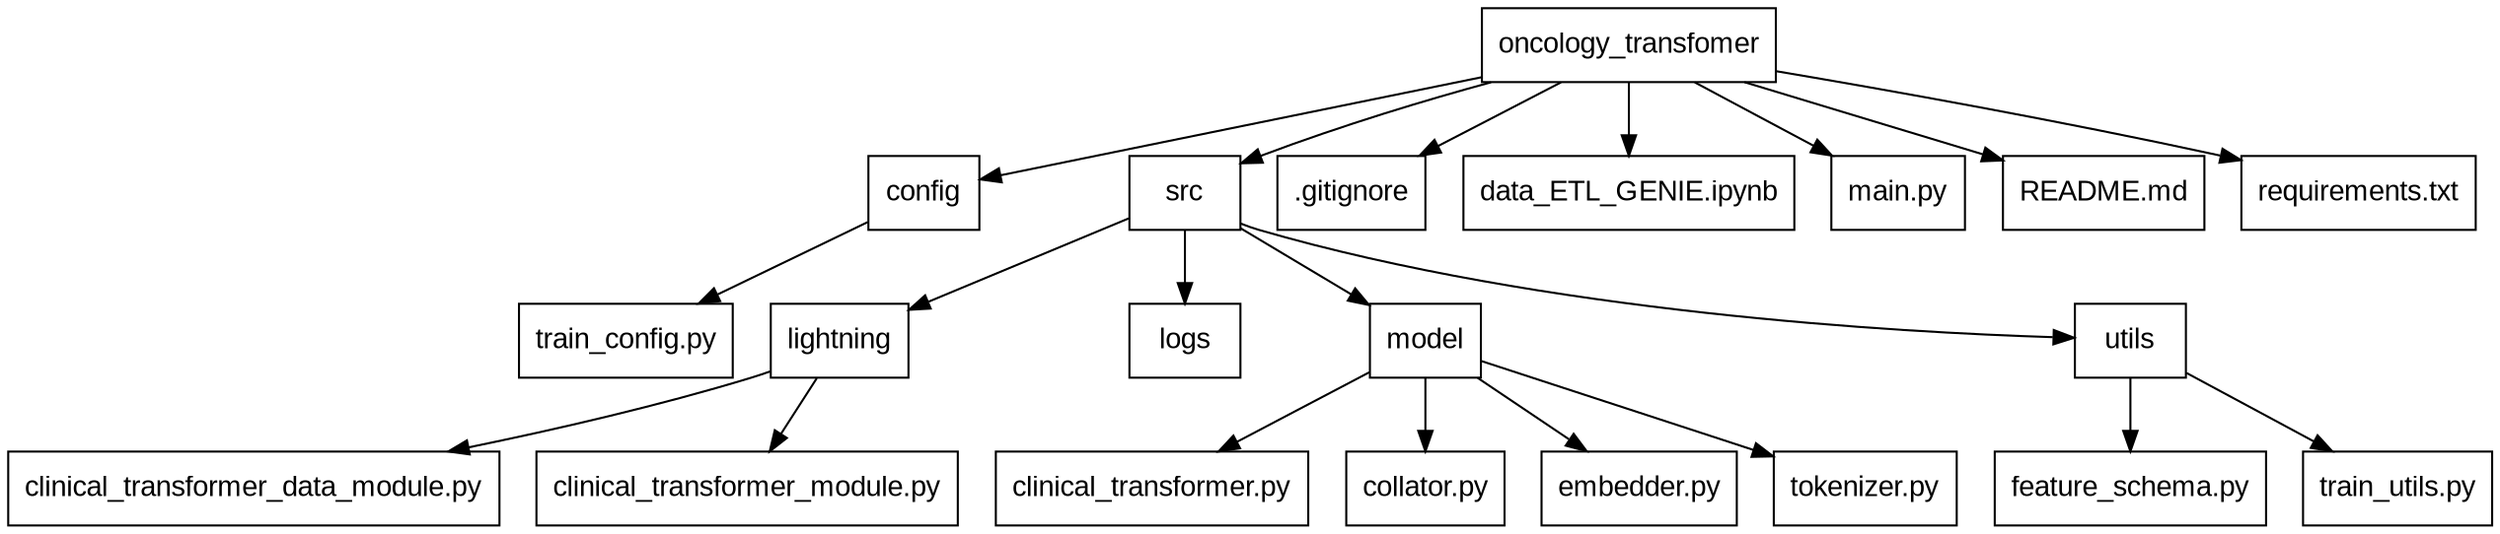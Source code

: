 digraph directory_tree {
  node [shape=box, fontname="Arial"];
  "oncology_transfomer" -> "config";
  "oncology_transfomer" -> "src";
  "oncology_transfomer" -> ".gitignore";
  "oncology_transfomer" -> "data_ETL_GENIE.ipynb";
  "oncology_transfomer" -> "main.py";
  "oncology_transfomer" -> "README.md";
  "oncology_transfomer" -> "requirements.txt";
  "config" -> "train_config.py";
  "src" -> "lightning";
  "src" -> "logs";
  "src" -> "model";
  "src" -> "utils";
  "lightning" -> "clinical_transformer_data_module.py";
  "lightning" -> "clinical_transformer_module.py";
  "model" -> "clinical_transformer.py";
  "model" -> "collator.py";
  "model" -> "embedder.py";
  "model" -> "tokenizer.py";
  "utils" -> "feature_schema.py";
  "utils" -> "train_utils.py";
}